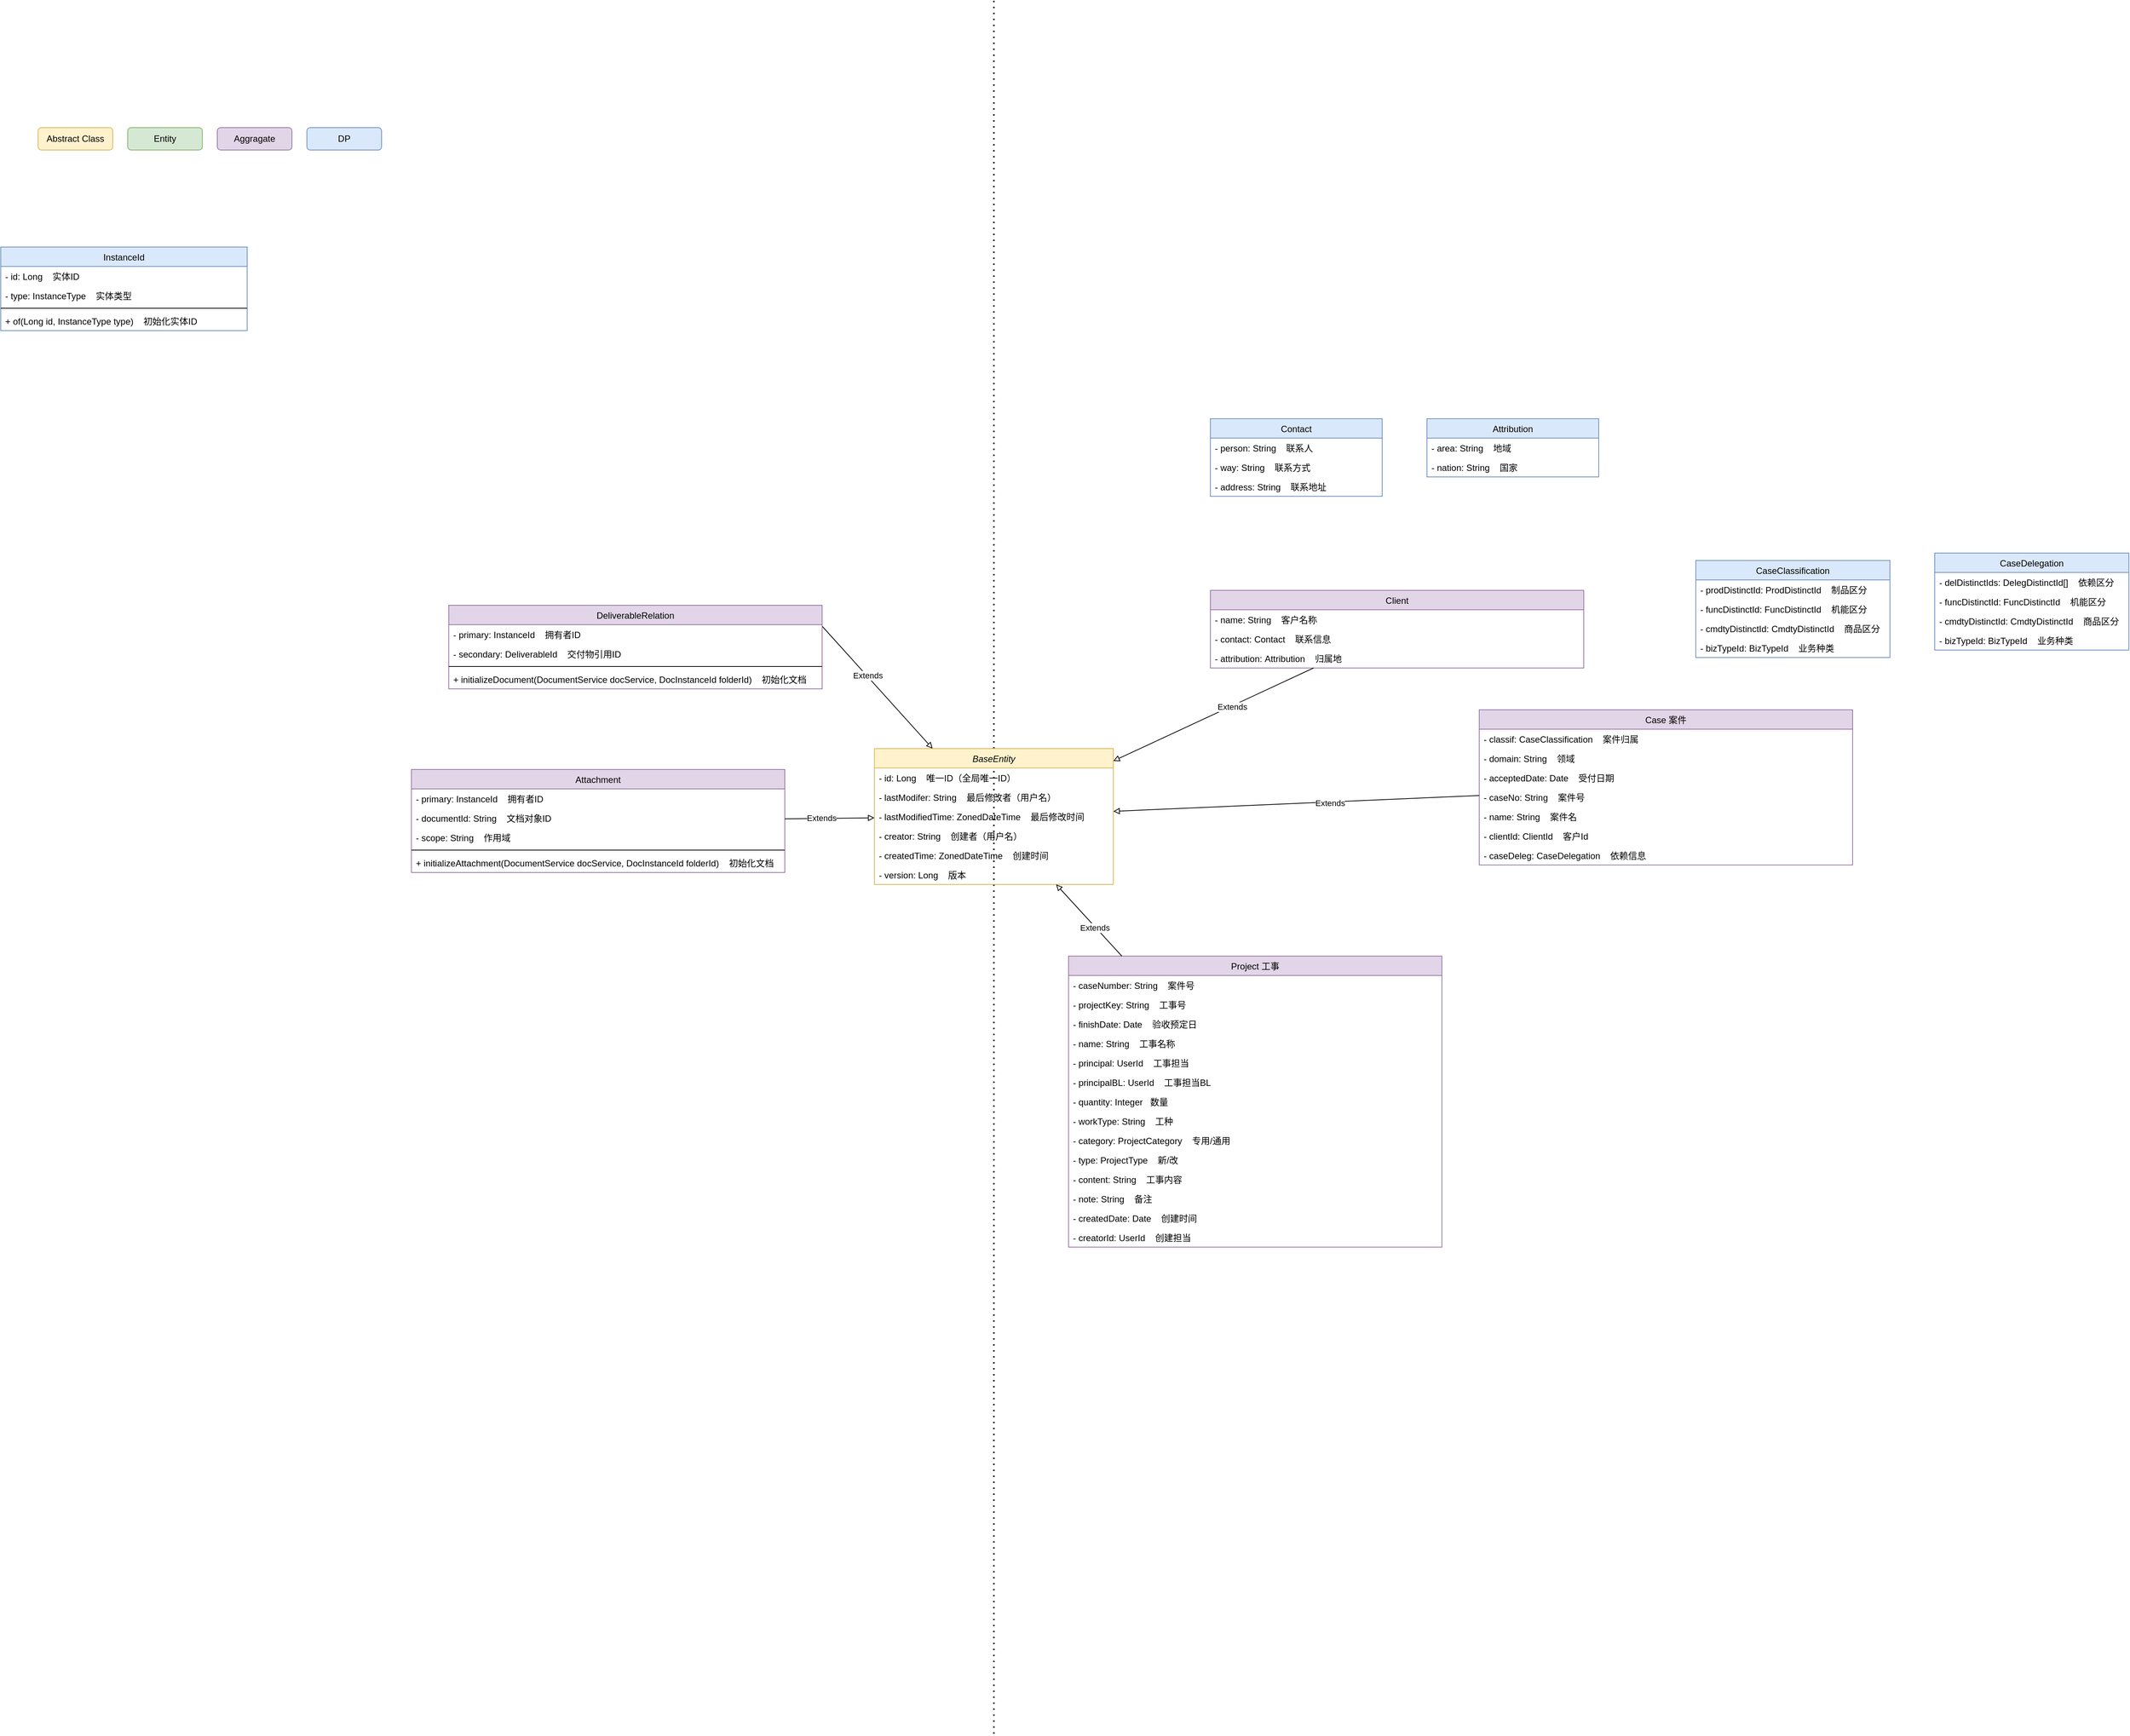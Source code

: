 <mxfile version="18.1.3" type="github">
  <diagram id="C1pqObuYRA7J3bohzl7f" name="Page-1">
    <mxGraphModel dx="9813" dy="3431" grid="1" gridSize="10" guides="1" tooltips="1" connect="1" arrows="1" fold="1" page="1" pageScale="1" pageWidth="3000" pageHeight="3000" math="0" shadow="0">
      <root>
        <mxCell id="0" />
        <mxCell id="1" parent="0" />
        <mxCell id="GxSKCjoKLXwjwlFbCsBX-8" value="Abstract Class" style="rounded=1;whiteSpace=wrap;html=1;fillColor=#fff2cc;strokeColor=#d6b656;" parent="1" vertex="1">
          <mxGeometry x="-8740" y="-2530" width="100" height="30" as="geometry" />
        </mxCell>
        <mxCell id="GxSKCjoKLXwjwlFbCsBX-9" value="Entity" style="rounded=1;whiteSpace=wrap;html=1;fillColor=#d5e8d4;strokeColor=#82b366;" parent="1" vertex="1">
          <mxGeometry x="-8620" y="-2530" width="100" height="30" as="geometry" />
        </mxCell>
        <mxCell id="GxSKCjoKLXwjwlFbCsBX-10" value="Aggragate" style="rounded=1;whiteSpace=wrap;html=1;fillColor=#e1d5e7;strokeColor=#9673a6;" parent="1" vertex="1">
          <mxGeometry x="-8500" y="-2530" width="100" height="30" as="geometry" />
        </mxCell>
        <mxCell id="GxSKCjoKLXwjwlFbCsBX-11" value="DP" style="rounded=1;whiteSpace=wrap;html=1;fillColor=#dae8fc;strokeColor=#6c8ebf;" parent="1" vertex="1">
          <mxGeometry x="-8380" y="-2530" width="100" height="30" as="geometry" />
        </mxCell>
        <mxCell id="GxSKCjoKLXwjwlFbCsBX-18" style="rounded=0;orthogonalLoop=1;jettySize=auto;html=1;exitX=1;exitY=0.25;exitDx=0;exitDy=0;endArrow=block;endFill=0;" parent="1" source="GxSKCjoKLXwjwlFbCsBX-14" target="GxSKCjoKLXwjwlFbCsBX-1" edge="1">
          <mxGeometry relative="1" as="geometry" />
        </mxCell>
        <mxCell id="GxSKCjoKLXwjwlFbCsBX-19" value="Extends" style="edgeLabel;html=1;align=center;verticalAlign=middle;resizable=0;points=[];" parent="GxSKCjoKLXwjwlFbCsBX-18" vertex="1" connectable="0">
          <mxGeometry x="-0.183" y="1" relative="1" as="geometry">
            <mxPoint as="offset" />
          </mxGeometry>
        </mxCell>
        <mxCell id="GxSKCjoKLXwjwlFbCsBX-14" value="DeliverableRelation" style="swimlane;fontStyle=0;childLayout=stackLayout;horizontal=1;startSize=26;fillColor=#e1d5e7;horizontalStack=0;resizeParent=1;resizeParentMax=0;resizeLast=0;collapsible=1;marginBottom=0;strokeColor=#9673a6;" parent="1" vertex="1">
          <mxGeometry x="-8190" y="-1890" width="500" height="112" as="geometry" />
        </mxCell>
        <mxCell id="GxSKCjoKLXwjwlFbCsBX-15" value="- primary: InstanceId    拥有者ID" style="text;strokeColor=none;fillColor=none;align=left;verticalAlign=top;spacingLeft=4;spacingRight=4;overflow=hidden;rotatable=0;points=[[0,0.5],[1,0.5]];portConstraint=eastwest;" parent="GxSKCjoKLXwjwlFbCsBX-14" vertex="1">
          <mxGeometry y="26" width="500" height="26" as="geometry" />
        </mxCell>
        <mxCell id="GxSKCjoKLXwjwlFbCsBX-16" value="- secondary: DeliverableId    交付物引用ID" style="text;strokeColor=none;fillColor=none;align=left;verticalAlign=top;spacingLeft=4;spacingRight=4;overflow=hidden;rotatable=0;points=[[0,0.5],[1,0.5]];portConstraint=eastwest;" parent="GxSKCjoKLXwjwlFbCsBX-14" vertex="1">
          <mxGeometry y="52" width="500" height="26" as="geometry" />
        </mxCell>
        <mxCell id="GxSKCjoKLXwjwlFbCsBX-20" value="" style="line;strokeWidth=1;fillColor=none;align=left;verticalAlign=middle;spacingTop=-1;spacingLeft=3;spacingRight=3;rotatable=0;labelPosition=right;points=[];portConstraint=eastwest;" parent="GxSKCjoKLXwjwlFbCsBX-14" vertex="1">
          <mxGeometry y="78" width="500" height="8" as="geometry" />
        </mxCell>
        <mxCell id="GxSKCjoKLXwjwlFbCsBX-21" value="+ initializeDocument(DocumentService docService, DocInstanceId folderId)    初始化文档" style="text;strokeColor=none;fillColor=none;align=left;verticalAlign=top;spacingLeft=4;spacingRight=4;overflow=hidden;rotatable=0;points=[[0,0.5],[1,0.5]];portConstraint=eastwest;" parent="GxSKCjoKLXwjwlFbCsBX-14" vertex="1">
          <mxGeometry y="86" width="500" height="26" as="geometry" />
        </mxCell>
        <mxCell id="GxSKCjoKLXwjwlFbCsBX-22" value="InstanceId" style="swimlane;fontStyle=0;childLayout=stackLayout;horizontal=1;startSize=26;fillColor=#dae8fc;horizontalStack=0;resizeParent=1;resizeParentMax=0;resizeLast=0;collapsible=1;marginBottom=0;strokeColor=#6c8ebf;" parent="1" vertex="1">
          <mxGeometry x="-8790" y="-2370" width="330" height="112" as="geometry" />
        </mxCell>
        <mxCell id="GxSKCjoKLXwjwlFbCsBX-23" value="- id: Long    实体ID" style="text;strokeColor=none;fillColor=none;align=left;verticalAlign=top;spacingLeft=4;spacingRight=4;overflow=hidden;rotatable=0;points=[[0,0.5],[1,0.5]];portConstraint=eastwest;" parent="GxSKCjoKLXwjwlFbCsBX-22" vertex="1">
          <mxGeometry y="26" width="330" height="26" as="geometry" />
        </mxCell>
        <mxCell id="GxSKCjoKLXwjwlFbCsBX-24" value="- type: InstanceType    实体类型" style="text;strokeColor=none;fillColor=none;align=left;verticalAlign=top;spacingLeft=4;spacingRight=4;overflow=hidden;rotatable=0;points=[[0,0.5],[1,0.5]];portConstraint=eastwest;" parent="GxSKCjoKLXwjwlFbCsBX-22" vertex="1">
          <mxGeometry y="52" width="330" height="26" as="geometry" />
        </mxCell>
        <mxCell id="GxSKCjoKLXwjwlFbCsBX-25" value="" style="line;strokeWidth=1;fillColor=none;align=left;verticalAlign=middle;spacingTop=-1;spacingLeft=3;spacingRight=3;rotatable=0;labelPosition=right;points=[];portConstraint=eastwest;" parent="GxSKCjoKLXwjwlFbCsBX-22" vertex="1">
          <mxGeometry y="78" width="330" height="8" as="geometry" />
        </mxCell>
        <mxCell id="GxSKCjoKLXwjwlFbCsBX-26" value="+ of(Long id, InstanceType type)    初始化实体ID" style="text;strokeColor=none;fillColor=none;align=left;verticalAlign=top;spacingLeft=4;spacingRight=4;overflow=hidden;rotatable=0;points=[[0,0.5],[1,0.5]];portConstraint=eastwest;" parent="GxSKCjoKLXwjwlFbCsBX-22" vertex="1">
          <mxGeometry y="86" width="330" height="26" as="geometry" />
        </mxCell>
        <mxCell id="GxSKCjoKLXwjwlFbCsBX-27" value="Attachment" style="swimlane;fontStyle=0;childLayout=stackLayout;horizontal=1;startSize=26;fillColor=#e1d5e7;horizontalStack=0;resizeParent=1;resizeParentMax=0;resizeLast=0;collapsible=1;marginBottom=0;strokeColor=#9673a6;" parent="1" vertex="1">
          <mxGeometry x="-8240" y="-1670" width="500" height="138" as="geometry" />
        </mxCell>
        <mxCell id="GxSKCjoKLXwjwlFbCsBX-28" value="- primary: InstanceId    拥有者ID" style="text;strokeColor=none;fillColor=none;align=left;verticalAlign=top;spacingLeft=4;spacingRight=4;overflow=hidden;rotatable=0;points=[[0,0.5],[1,0.5]];portConstraint=eastwest;" parent="GxSKCjoKLXwjwlFbCsBX-27" vertex="1">
          <mxGeometry y="26" width="500" height="26" as="geometry" />
        </mxCell>
        <mxCell id="GxSKCjoKLXwjwlFbCsBX-29" value="- documentId: String    文档对象ID" style="text;strokeColor=none;fillColor=none;align=left;verticalAlign=top;spacingLeft=4;spacingRight=4;overflow=hidden;rotatable=0;points=[[0,0.5],[1,0.5]];portConstraint=eastwest;" parent="GxSKCjoKLXwjwlFbCsBX-27" vertex="1">
          <mxGeometry y="52" width="500" height="26" as="geometry" />
        </mxCell>
        <mxCell id="GxSKCjoKLXwjwlFbCsBX-32" value="- scope: String    作用域" style="text;strokeColor=none;fillColor=none;align=left;verticalAlign=top;spacingLeft=4;spacingRight=4;overflow=hidden;rotatable=0;points=[[0,0.5],[1,0.5]];portConstraint=eastwest;" parent="GxSKCjoKLXwjwlFbCsBX-27" vertex="1">
          <mxGeometry y="78" width="500" height="26" as="geometry" />
        </mxCell>
        <mxCell id="GxSKCjoKLXwjwlFbCsBX-30" value="" style="line;strokeWidth=1;fillColor=none;align=left;verticalAlign=middle;spacingTop=-1;spacingLeft=3;spacingRight=3;rotatable=0;labelPosition=right;points=[];portConstraint=eastwest;" parent="GxSKCjoKLXwjwlFbCsBX-27" vertex="1">
          <mxGeometry y="104" width="500" height="8" as="geometry" />
        </mxCell>
        <mxCell id="GxSKCjoKLXwjwlFbCsBX-31" value="+ initializeAttachment(DocumentService docService, DocInstanceId folderId)    初始化文档" style="text;strokeColor=none;fillColor=none;align=left;verticalAlign=top;spacingLeft=4;spacingRight=4;overflow=hidden;rotatable=0;points=[[0,0.5],[1,0.5]];portConstraint=eastwest;" parent="GxSKCjoKLXwjwlFbCsBX-27" vertex="1">
          <mxGeometry y="112" width="500" height="26" as="geometry" />
        </mxCell>
        <mxCell id="GxSKCjoKLXwjwlFbCsBX-33" style="rounded=0;orthogonalLoop=1;jettySize=auto;html=1;endArrow=block;endFill=0;" parent="1" source="GxSKCjoKLXwjwlFbCsBX-27" target="GxSKCjoKLXwjwlFbCsBX-1" edge="1">
          <mxGeometry relative="1" as="geometry">
            <mxPoint x="-7830" y="-1752" as="sourcePoint" />
            <mxPoint x="-7630" y="-1661.444" as="targetPoint" />
          </mxGeometry>
        </mxCell>
        <mxCell id="GxSKCjoKLXwjwlFbCsBX-34" value="Extends" style="edgeLabel;html=1;align=center;verticalAlign=middle;resizable=0;points=[];" parent="GxSKCjoKLXwjwlFbCsBX-33" vertex="1" connectable="0">
          <mxGeometry x="-0.183" y="1" relative="1" as="geometry">
            <mxPoint as="offset" />
          </mxGeometry>
        </mxCell>
        <mxCell id="T1cl9DYxZVdn391FOhin-1" value="Client" style="swimlane;fontStyle=0;childLayout=stackLayout;horizontal=1;startSize=26;fillColor=#e1d5e7;horizontalStack=0;resizeParent=1;resizeParentMax=0;resizeLast=0;collapsible=1;marginBottom=0;strokeColor=#9673a6;" vertex="1" parent="1">
          <mxGeometry x="-7170" y="-1910" width="500" height="104" as="geometry" />
        </mxCell>
        <mxCell id="T1cl9DYxZVdn391FOhin-2" value="- name: String    客户名称" style="text;strokeColor=none;fillColor=none;align=left;verticalAlign=top;spacingLeft=4;spacingRight=4;overflow=hidden;rotatable=0;points=[[0,0.5],[1,0.5]];portConstraint=eastwest;" vertex="1" parent="T1cl9DYxZVdn391FOhin-1">
          <mxGeometry y="26" width="500" height="26" as="geometry" />
        </mxCell>
        <mxCell id="T1cl9DYxZVdn391FOhin-3" value="- contact: Contact    联系信息" style="text;strokeColor=none;fillColor=none;align=left;verticalAlign=top;spacingLeft=4;spacingRight=4;overflow=hidden;rotatable=0;points=[[0,0.5],[1,0.5]];portConstraint=eastwest;" vertex="1" parent="T1cl9DYxZVdn391FOhin-1">
          <mxGeometry y="52" width="500" height="26" as="geometry" />
        </mxCell>
        <mxCell id="T1cl9DYxZVdn391FOhin-20" value="- attribution: Attribution    归属地" style="text;strokeColor=none;fillColor=none;align=left;verticalAlign=top;spacingLeft=4;spacingRight=4;overflow=hidden;rotatable=0;points=[[0,0.5],[1,0.5]];portConstraint=eastwest;" vertex="1" parent="T1cl9DYxZVdn391FOhin-1">
          <mxGeometry y="78" width="500" height="26" as="geometry" />
        </mxCell>
        <mxCell id="T1cl9DYxZVdn391FOhin-6" style="rounded=0;orthogonalLoop=1;jettySize=auto;html=1;endArrow=block;endFill=0;" edge="1" parent="1" source="T1cl9DYxZVdn391FOhin-1" target="GxSKCjoKLXwjwlFbCsBX-1">
          <mxGeometry relative="1" as="geometry">
            <mxPoint x="-7830" y="-1752" as="sourcePoint" />
            <mxPoint x="-7630" y="-1661.444" as="targetPoint" />
          </mxGeometry>
        </mxCell>
        <mxCell id="T1cl9DYxZVdn391FOhin-7" value="Extends" style="edgeLabel;html=1;align=center;verticalAlign=middle;resizable=0;points=[];" vertex="1" connectable="0" parent="T1cl9DYxZVdn391FOhin-6">
          <mxGeometry x="-0.183" y="1" relative="1" as="geometry">
            <mxPoint as="offset" />
          </mxGeometry>
        </mxCell>
        <mxCell id="T1cl9DYxZVdn391FOhin-10" value="Contact" style="swimlane;fontStyle=0;childLayout=stackLayout;horizontal=1;startSize=26;fillColor=#dae8fc;horizontalStack=0;resizeParent=1;resizeParentMax=0;resizeLast=0;collapsible=1;marginBottom=0;strokeColor=#6c8ebf;" vertex="1" parent="1">
          <mxGeometry x="-7170" y="-2140" width="230" height="104" as="geometry" />
        </mxCell>
        <mxCell id="T1cl9DYxZVdn391FOhin-11" value="- person: String    联系人" style="text;strokeColor=none;fillColor=none;align=left;verticalAlign=top;spacingLeft=4;spacingRight=4;overflow=hidden;rotatable=0;points=[[0,0.5],[1,0.5]];portConstraint=eastwest;" vertex="1" parent="T1cl9DYxZVdn391FOhin-10">
          <mxGeometry y="26" width="230" height="26" as="geometry" />
        </mxCell>
        <mxCell id="T1cl9DYxZVdn391FOhin-12" value="- way: String    联系方式" style="text;strokeColor=none;fillColor=none;align=left;verticalAlign=top;spacingLeft=4;spacingRight=4;overflow=hidden;rotatable=0;points=[[0,0.5],[1,0.5]];portConstraint=eastwest;" vertex="1" parent="T1cl9DYxZVdn391FOhin-10">
          <mxGeometry y="52" width="230" height="26" as="geometry" />
        </mxCell>
        <mxCell id="T1cl9DYxZVdn391FOhin-15" value="- address: String    联系地址" style="text;strokeColor=none;fillColor=none;align=left;verticalAlign=top;spacingLeft=4;spacingRight=4;overflow=hidden;rotatable=0;points=[[0,0.5],[1,0.5]];portConstraint=eastwest;" vertex="1" parent="T1cl9DYxZVdn391FOhin-10">
          <mxGeometry y="78" width="230" height="26" as="geometry" />
        </mxCell>
        <mxCell id="T1cl9DYxZVdn391FOhin-16" value="Attribution" style="swimlane;fontStyle=0;childLayout=stackLayout;horizontal=1;startSize=26;fillColor=#dae8fc;horizontalStack=0;resizeParent=1;resizeParentMax=0;resizeLast=0;collapsible=1;marginBottom=0;strokeColor=#6c8ebf;" vertex="1" parent="1">
          <mxGeometry x="-6880" y="-2140" width="230" height="78" as="geometry" />
        </mxCell>
        <mxCell id="T1cl9DYxZVdn391FOhin-17" value="- area: String    地域" style="text;strokeColor=none;fillColor=none;align=left;verticalAlign=top;spacingLeft=4;spacingRight=4;overflow=hidden;rotatable=0;points=[[0,0.5],[1,0.5]];portConstraint=eastwest;" vertex="1" parent="T1cl9DYxZVdn391FOhin-16">
          <mxGeometry y="26" width="230" height="26" as="geometry" />
        </mxCell>
        <mxCell id="T1cl9DYxZVdn391FOhin-18" value="- nation: String    国家" style="text;strokeColor=none;fillColor=none;align=left;verticalAlign=top;spacingLeft=4;spacingRight=4;overflow=hidden;rotatable=0;points=[[0,0.5],[1,0.5]];portConstraint=eastwest;" vertex="1" parent="T1cl9DYxZVdn391FOhin-16">
          <mxGeometry y="52" width="230" height="26" as="geometry" />
        </mxCell>
        <mxCell id="T1cl9DYxZVdn391FOhin-21" value="" style="endArrow=none;dashed=1;html=1;dashPattern=1 3;strokeWidth=2;rounded=0;" edge="1" parent="1">
          <mxGeometry width="50" height="50" relative="1" as="geometry">
            <mxPoint x="-7460" y="-378" as="sourcePoint" />
            <mxPoint x="-7460" y="-2700" as="targetPoint" />
          </mxGeometry>
        </mxCell>
        <mxCell id="GxSKCjoKLXwjwlFbCsBX-1" value="BaseEntity" style="swimlane;fontStyle=2;childLayout=stackLayout;horizontal=1;startSize=26;fillColor=#fff2cc;horizontalStack=0;resizeParent=1;resizeParentMax=0;resizeLast=0;collapsible=1;marginBottom=0;strokeColor=#d6b656;" parent="1" vertex="1">
          <mxGeometry x="-7620" y="-1698" width="320" height="182" as="geometry" />
        </mxCell>
        <mxCell id="GxSKCjoKLXwjwlFbCsBX-7" value="- id: Long    唯一ID（全局唯一ID）" style="text;align=left;verticalAlign=top;spacingLeft=4;spacingRight=4;overflow=hidden;rotatable=0;points=[[0,0.5],[1,0.5]];portConstraint=eastwest;rounded=0;shadow=0;html=0;" parent="GxSKCjoKLXwjwlFbCsBX-1" vertex="1">
          <mxGeometry y="26" width="320" height="26" as="geometry" />
        </mxCell>
        <mxCell id="GxSKCjoKLXwjwlFbCsBX-2" value="- lastModifer: String    最后修改者（用户名）" style="text;align=left;verticalAlign=top;spacingLeft=4;spacingRight=4;overflow=hidden;rotatable=0;points=[[0,0.5],[1,0.5]];portConstraint=eastwest;rounded=0;shadow=0;html=0;" parent="GxSKCjoKLXwjwlFbCsBX-1" vertex="1">
          <mxGeometry y="52" width="320" height="26" as="geometry" />
        </mxCell>
        <mxCell id="GxSKCjoKLXwjwlFbCsBX-3" value="- lastModifiedTime: ZonedDateTime    最后修改时间" style="text;align=left;verticalAlign=top;spacingLeft=4;spacingRight=4;overflow=hidden;rotatable=0;points=[[0,0.5],[1,0.5]];portConstraint=eastwest;rounded=0;shadow=0;html=0;" parent="GxSKCjoKLXwjwlFbCsBX-1" vertex="1">
          <mxGeometry y="78" width="320" height="26" as="geometry" />
        </mxCell>
        <mxCell id="GxSKCjoKLXwjwlFbCsBX-4" value="- creator: String    创建者（用户名）" style="text;align=left;verticalAlign=top;spacingLeft=4;spacingRight=4;overflow=hidden;rotatable=0;points=[[0,0.5],[1,0.5]];portConstraint=eastwest;rounded=0;shadow=0;html=0;" parent="GxSKCjoKLXwjwlFbCsBX-1" vertex="1">
          <mxGeometry y="104" width="320" height="26" as="geometry" />
        </mxCell>
        <mxCell id="GxSKCjoKLXwjwlFbCsBX-5" value="- createdTime: ZonedDateTime    创建时间" style="text;align=left;verticalAlign=top;spacingLeft=4;spacingRight=4;overflow=hidden;rotatable=0;points=[[0,0.5],[1,0.5]];portConstraint=eastwest;rounded=0;shadow=0;html=0;" parent="GxSKCjoKLXwjwlFbCsBX-1" vertex="1">
          <mxGeometry y="130" width="320" height="26" as="geometry" />
        </mxCell>
        <mxCell id="GxSKCjoKLXwjwlFbCsBX-6" value="- version: Long    版本" style="text;align=left;verticalAlign=top;spacingLeft=4;spacingRight=4;overflow=hidden;rotatable=0;points=[[0,0.5],[1,0.5]];portConstraint=eastwest;" parent="GxSKCjoKLXwjwlFbCsBX-1" vertex="1">
          <mxGeometry y="156" width="320" height="26" as="geometry" />
        </mxCell>
        <mxCell id="T1cl9DYxZVdn391FOhin-22" value="Project 工事" style="swimlane;fontStyle=0;childLayout=stackLayout;horizontal=1;startSize=26;fillColor=#e1d5e7;horizontalStack=0;resizeParent=1;resizeParentMax=0;resizeLast=0;collapsible=1;marginBottom=0;strokeColor=#9673a6;" vertex="1" parent="1">
          <mxGeometry x="-7360" y="-1420" width="500" height="390" as="geometry" />
        </mxCell>
        <mxCell id="T1cl9DYxZVdn391FOhin-23" value="- caseNumber: String    案件号" style="text;strokeColor=none;fillColor=none;align=left;verticalAlign=top;spacingLeft=4;spacingRight=4;overflow=hidden;rotatable=0;points=[[0,0.5],[1,0.5]];portConstraint=eastwest;" vertex="1" parent="T1cl9DYxZVdn391FOhin-22">
          <mxGeometry y="26" width="500" height="26" as="geometry" />
        </mxCell>
        <mxCell id="T1cl9DYxZVdn391FOhin-24" value="- projectKey: String    工事号" style="text;strokeColor=none;fillColor=none;align=left;verticalAlign=top;spacingLeft=4;spacingRight=4;overflow=hidden;rotatable=0;points=[[0,0.5],[1,0.5]];portConstraint=eastwest;" vertex="1" parent="T1cl9DYxZVdn391FOhin-22">
          <mxGeometry y="52" width="500" height="26" as="geometry" />
        </mxCell>
        <mxCell id="T1cl9DYxZVdn391FOhin-25" value="- finishDate: Date    验收预定日" style="text;strokeColor=none;fillColor=none;align=left;verticalAlign=top;spacingLeft=4;spacingRight=4;overflow=hidden;rotatable=0;points=[[0,0.5],[1,0.5]];portConstraint=eastwest;" vertex="1" parent="T1cl9DYxZVdn391FOhin-22">
          <mxGeometry y="78" width="500" height="26" as="geometry" />
        </mxCell>
        <mxCell id="T1cl9DYxZVdn391FOhin-26" value="- name: String    工事名称" style="text;strokeColor=none;fillColor=none;align=left;verticalAlign=top;spacingLeft=4;spacingRight=4;overflow=hidden;rotatable=0;points=[[0,0.5],[1,0.5]];portConstraint=eastwest;" vertex="1" parent="T1cl9DYxZVdn391FOhin-22">
          <mxGeometry y="104" width="500" height="26" as="geometry" />
        </mxCell>
        <mxCell id="T1cl9DYxZVdn391FOhin-27" value="- principal: UserId    工事担当" style="text;strokeColor=none;fillColor=none;align=left;verticalAlign=top;spacingLeft=4;spacingRight=4;overflow=hidden;rotatable=0;points=[[0,0.5],[1,0.5]];portConstraint=eastwest;" vertex="1" parent="T1cl9DYxZVdn391FOhin-22">
          <mxGeometry y="130" width="500" height="26" as="geometry" />
        </mxCell>
        <mxCell id="T1cl9DYxZVdn391FOhin-28" value="- principalBL: UserId    工事担当BL" style="text;strokeColor=none;fillColor=none;align=left;verticalAlign=top;spacingLeft=4;spacingRight=4;overflow=hidden;rotatable=0;points=[[0,0.5],[1,0.5]];portConstraint=eastwest;" vertex="1" parent="T1cl9DYxZVdn391FOhin-22">
          <mxGeometry y="156" width="500" height="26" as="geometry" />
        </mxCell>
        <mxCell id="T1cl9DYxZVdn391FOhin-29" value="- quantity: Integer   数量" style="text;strokeColor=none;fillColor=none;align=left;verticalAlign=top;spacingLeft=4;spacingRight=4;overflow=hidden;rotatable=0;points=[[0,0.5],[1,0.5]];portConstraint=eastwest;" vertex="1" parent="T1cl9DYxZVdn391FOhin-22">
          <mxGeometry y="182" width="500" height="26" as="geometry" />
        </mxCell>
        <mxCell id="T1cl9DYxZVdn391FOhin-30" value="- workType: String    工种" style="text;strokeColor=none;fillColor=none;align=left;verticalAlign=top;spacingLeft=4;spacingRight=4;overflow=hidden;rotatable=0;points=[[0,0.5],[1,0.5]];portConstraint=eastwest;" vertex="1" parent="T1cl9DYxZVdn391FOhin-22">
          <mxGeometry y="208" width="500" height="26" as="geometry" />
        </mxCell>
        <mxCell id="T1cl9DYxZVdn391FOhin-31" value="- category: ProjectCategory    专用/通用" style="text;strokeColor=none;fillColor=none;align=left;verticalAlign=top;spacingLeft=4;spacingRight=4;overflow=hidden;rotatable=0;points=[[0,0.5],[1,0.5]];portConstraint=eastwest;" vertex="1" parent="T1cl9DYxZVdn391FOhin-22">
          <mxGeometry y="234" width="500" height="26" as="geometry" />
        </mxCell>
        <mxCell id="T1cl9DYxZVdn391FOhin-32" value="- type: ProjectType    新/改" style="text;strokeColor=none;fillColor=none;align=left;verticalAlign=top;spacingLeft=4;spacingRight=4;overflow=hidden;rotatable=0;points=[[0,0.5],[1,0.5]];portConstraint=eastwest;" vertex="1" parent="T1cl9DYxZVdn391FOhin-22">
          <mxGeometry y="260" width="500" height="26" as="geometry" />
        </mxCell>
        <mxCell id="T1cl9DYxZVdn391FOhin-33" value="- content: String    工事内容" style="text;strokeColor=none;fillColor=none;align=left;verticalAlign=top;spacingLeft=4;spacingRight=4;overflow=hidden;rotatable=0;points=[[0,0.5],[1,0.5]];portConstraint=eastwest;" vertex="1" parent="T1cl9DYxZVdn391FOhin-22">
          <mxGeometry y="286" width="500" height="26" as="geometry" />
        </mxCell>
        <mxCell id="T1cl9DYxZVdn391FOhin-34" value="- note: String    备注" style="text;strokeColor=none;fillColor=none;align=left;verticalAlign=top;spacingLeft=4;spacingRight=4;overflow=hidden;rotatable=0;points=[[0,0.5],[1,0.5]];portConstraint=eastwest;" vertex="1" parent="T1cl9DYxZVdn391FOhin-22">
          <mxGeometry y="312" width="500" height="26" as="geometry" />
        </mxCell>
        <mxCell id="T1cl9DYxZVdn391FOhin-35" value="- createdDate: Date    创建时间" style="text;strokeColor=none;fillColor=none;align=left;verticalAlign=top;spacingLeft=4;spacingRight=4;overflow=hidden;rotatable=0;points=[[0,0.5],[1,0.5]];portConstraint=eastwest;" vertex="1" parent="T1cl9DYxZVdn391FOhin-22">
          <mxGeometry y="338" width="500" height="26" as="geometry" />
        </mxCell>
        <mxCell id="T1cl9DYxZVdn391FOhin-36" value="- creatorId: UserId    创建担当" style="text;strokeColor=none;fillColor=none;align=left;verticalAlign=top;spacingLeft=4;spacingRight=4;overflow=hidden;rotatable=0;points=[[0,0.5],[1,0.5]];portConstraint=eastwest;" vertex="1" parent="T1cl9DYxZVdn391FOhin-22">
          <mxGeometry y="364" width="500" height="26" as="geometry" />
        </mxCell>
        <mxCell id="T1cl9DYxZVdn391FOhin-37" style="rounded=0;orthogonalLoop=1;jettySize=auto;html=1;endArrow=block;endFill=0;" edge="1" parent="1" source="T1cl9DYxZVdn391FOhin-22" target="GxSKCjoKLXwjwlFbCsBX-1">
          <mxGeometry relative="1" as="geometry">
            <mxPoint x="-7021.873" y="-1796" as="sourcePoint" />
            <mxPoint x="-7290" y="-1671.37" as="targetPoint" />
          </mxGeometry>
        </mxCell>
        <mxCell id="T1cl9DYxZVdn391FOhin-38" value="Extends" style="edgeLabel;html=1;align=center;verticalAlign=middle;resizable=0;points=[];" vertex="1" connectable="0" parent="T1cl9DYxZVdn391FOhin-37">
          <mxGeometry x="-0.183" y="1" relative="1" as="geometry">
            <mxPoint as="offset" />
          </mxGeometry>
        </mxCell>
        <mxCell id="T1cl9DYxZVdn391FOhin-39" value="Case 案件" style="swimlane;fontStyle=0;childLayout=stackLayout;horizontal=1;startSize=26;fillColor=#e1d5e7;horizontalStack=0;resizeParent=1;resizeParentMax=0;resizeLast=0;collapsible=1;marginBottom=0;strokeColor=#9673a6;" vertex="1" parent="1">
          <mxGeometry x="-6810" y="-1750" width="500" height="208" as="geometry" />
        </mxCell>
        <mxCell id="T1cl9DYxZVdn391FOhin-56" value="- classif: CaseClassification    案件归属" style="text;strokeColor=none;fillColor=none;align=left;verticalAlign=top;spacingLeft=4;spacingRight=4;overflow=hidden;rotatable=0;points=[[0,0.5],[1,0.5]];portConstraint=eastwest;" vertex="1" parent="T1cl9DYxZVdn391FOhin-39">
          <mxGeometry y="26" width="500" height="26" as="geometry" />
        </mxCell>
        <mxCell id="T1cl9DYxZVdn391FOhin-57" value="- domain: String    领域" style="text;strokeColor=none;fillColor=none;align=left;verticalAlign=top;spacingLeft=4;spacingRight=4;overflow=hidden;rotatable=0;points=[[0,0.5],[1,0.5]];portConstraint=eastwest;" vertex="1" parent="T1cl9DYxZVdn391FOhin-39">
          <mxGeometry y="52" width="500" height="26" as="geometry" />
        </mxCell>
        <mxCell id="T1cl9DYxZVdn391FOhin-67" value="- acceptedDate: Date    受付日期" style="text;strokeColor=none;fillColor=none;align=left;verticalAlign=top;spacingLeft=4;spacingRight=4;overflow=hidden;rotatable=0;points=[[0,0.5],[1,0.5]];portConstraint=eastwest;" vertex="1" parent="T1cl9DYxZVdn391FOhin-39">
          <mxGeometry y="78" width="500" height="26" as="geometry" />
        </mxCell>
        <mxCell id="T1cl9DYxZVdn391FOhin-40" value="- caseNo: String    案件号" style="text;strokeColor=none;fillColor=none;align=left;verticalAlign=top;spacingLeft=4;spacingRight=4;overflow=hidden;rotatable=0;points=[[0,0.5],[1,0.5]];portConstraint=eastwest;" vertex="1" parent="T1cl9DYxZVdn391FOhin-39">
          <mxGeometry y="104" width="500" height="26" as="geometry" />
        </mxCell>
        <mxCell id="T1cl9DYxZVdn391FOhin-41" value="- name: String    案件名" style="text;strokeColor=none;fillColor=none;align=left;verticalAlign=top;spacingLeft=4;spacingRight=4;overflow=hidden;rotatable=0;points=[[0,0.5],[1,0.5]];portConstraint=eastwest;" vertex="1" parent="T1cl9DYxZVdn391FOhin-39">
          <mxGeometry y="130" width="500" height="26" as="geometry" />
        </mxCell>
        <mxCell id="T1cl9DYxZVdn391FOhin-42" value="- clientId: ClientId    客户Id" style="text;strokeColor=none;fillColor=none;align=left;verticalAlign=top;spacingLeft=4;spacingRight=4;overflow=hidden;rotatable=0;points=[[0,0.5],[1,0.5]];portConstraint=eastwest;" vertex="1" parent="T1cl9DYxZVdn391FOhin-39">
          <mxGeometry y="156" width="500" height="26" as="geometry" />
        </mxCell>
        <mxCell id="T1cl9DYxZVdn391FOhin-43" value="- caseDeleg: CaseDelegation    依赖信息" style="text;strokeColor=none;fillColor=none;align=left;verticalAlign=top;spacingLeft=4;spacingRight=4;overflow=hidden;rotatable=0;points=[[0,0.5],[1,0.5]];portConstraint=eastwest;" vertex="1" parent="T1cl9DYxZVdn391FOhin-39">
          <mxGeometry y="182" width="500" height="26" as="geometry" />
        </mxCell>
        <mxCell id="T1cl9DYxZVdn391FOhin-54" style="rounded=0;orthogonalLoop=1;jettySize=auto;html=1;endArrow=block;endFill=0;" edge="1" parent="1" source="T1cl9DYxZVdn391FOhin-39" target="GxSKCjoKLXwjwlFbCsBX-1">
          <mxGeometry relative="1" as="geometry">
            <mxPoint x="-7021.873" y="-1796" as="sourcePoint" />
            <mxPoint x="-7290" y="-1671.37" as="targetPoint" />
          </mxGeometry>
        </mxCell>
        <mxCell id="T1cl9DYxZVdn391FOhin-55" value="Extends" style="edgeLabel;html=1;align=center;verticalAlign=middle;resizable=0;points=[];" vertex="1" connectable="0" parent="T1cl9DYxZVdn391FOhin-54">
          <mxGeometry x="-0.183" y="1" relative="1" as="geometry">
            <mxPoint as="offset" />
          </mxGeometry>
        </mxCell>
        <mxCell id="T1cl9DYxZVdn391FOhin-58" value="CaseClassification" style="swimlane;fontStyle=0;childLayout=stackLayout;horizontal=1;startSize=26;fillColor=#dae8fc;horizontalStack=0;resizeParent=1;resizeParentMax=0;resizeLast=0;collapsible=1;marginBottom=0;strokeColor=#6c8ebf;" vertex="1" parent="1">
          <mxGeometry x="-6520" y="-1950" width="260" height="130" as="geometry" />
        </mxCell>
        <mxCell id="T1cl9DYxZVdn391FOhin-59" value="- prodDistinctId: ProdDistinctId    制品区分" style="text;strokeColor=none;fillColor=none;align=left;verticalAlign=top;spacingLeft=4;spacingRight=4;overflow=hidden;rotatable=0;points=[[0,0.5],[1,0.5]];portConstraint=eastwest;" vertex="1" parent="T1cl9DYxZVdn391FOhin-58">
          <mxGeometry y="26" width="260" height="26" as="geometry" />
        </mxCell>
        <mxCell id="T1cl9DYxZVdn391FOhin-64" value="- funcDistinctId: FuncDistinctId    机能区分" style="text;strokeColor=none;fillColor=none;align=left;verticalAlign=top;spacingLeft=4;spacingRight=4;overflow=hidden;rotatable=0;points=[[0,0.5],[1,0.5]];portConstraint=eastwest;" vertex="1" parent="T1cl9DYxZVdn391FOhin-58">
          <mxGeometry y="52" width="260" height="26" as="geometry" />
        </mxCell>
        <mxCell id="T1cl9DYxZVdn391FOhin-65" value="- cmdtyDistinctId: CmdtyDistinctId    商品区分" style="text;strokeColor=none;fillColor=none;align=left;verticalAlign=top;spacingLeft=4;spacingRight=4;overflow=hidden;rotatable=0;points=[[0,0.5],[1,0.5]];portConstraint=eastwest;" vertex="1" parent="T1cl9DYxZVdn391FOhin-58">
          <mxGeometry y="78" width="260" height="26" as="geometry" />
        </mxCell>
        <mxCell id="T1cl9DYxZVdn391FOhin-66" value="- bizTypeId: BizTypeId    业务种类" style="text;strokeColor=none;fillColor=none;align=left;verticalAlign=top;spacingLeft=4;spacingRight=4;overflow=hidden;rotatable=0;points=[[0,0.5],[1,0.5]];portConstraint=eastwest;" vertex="1" parent="T1cl9DYxZVdn391FOhin-58">
          <mxGeometry y="104" width="260" height="26" as="geometry" />
        </mxCell>
        <mxCell id="T1cl9DYxZVdn391FOhin-68" value="CaseDelegation" style="swimlane;fontStyle=0;childLayout=stackLayout;horizontal=1;startSize=26;fillColor=#dae8fc;horizontalStack=0;resizeParent=1;resizeParentMax=0;resizeLast=0;collapsible=1;marginBottom=0;strokeColor=#6c8ebf;" vertex="1" parent="1">
          <mxGeometry x="-6200" y="-1960" width="260" height="130" as="geometry" />
        </mxCell>
        <mxCell id="T1cl9DYxZVdn391FOhin-69" value="- delDistinctIds: DelegDistinctId[]    依赖区分" style="text;strokeColor=none;fillColor=none;align=left;verticalAlign=top;spacingLeft=4;spacingRight=4;overflow=hidden;rotatable=0;points=[[0,0.5],[1,0.5]];portConstraint=eastwest;" vertex="1" parent="T1cl9DYxZVdn391FOhin-68">
          <mxGeometry y="26" width="260" height="26" as="geometry" />
        </mxCell>
        <mxCell id="T1cl9DYxZVdn391FOhin-70" value="- funcDistinctId: FuncDistinctId    机能区分" style="text;strokeColor=none;fillColor=none;align=left;verticalAlign=top;spacingLeft=4;spacingRight=4;overflow=hidden;rotatable=0;points=[[0,0.5],[1,0.5]];portConstraint=eastwest;" vertex="1" parent="T1cl9DYxZVdn391FOhin-68">
          <mxGeometry y="52" width="260" height="26" as="geometry" />
        </mxCell>
        <mxCell id="T1cl9DYxZVdn391FOhin-71" value="- cmdtyDistinctId: CmdtyDistinctId    商品区分" style="text;strokeColor=none;fillColor=none;align=left;verticalAlign=top;spacingLeft=4;spacingRight=4;overflow=hidden;rotatable=0;points=[[0,0.5],[1,0.5]];portConstraint=eastwest;" vertex="1" parent="T1cl9DYxZVdn391FOhin-68">
          <mxGeometry y="78" width="260" height="26" as="geometry" />
        </mxCell>
        <mxCell id="T1cl9DYxZVdn391FOhin-72" value="- bizTypeId: BizTypeId    业务种类" style="text;strokeColor=none;fillColor=none;align=left;verticalAlign=top;spacingLeft=4;spacingRight=4;overflow=hidden;rotatable=0;points=[[0,0.5],[1,0.5]];portConstraint=eastwest;" vertex="1" parent="T1cl9DYxZVdn391FOhin-68">
          <mxGeometry y="104" width="260" height="26" as="geometry" />
        </mxCell>
      </root>
    </mxGraphModel>
  </diagram>
</mxfile>
